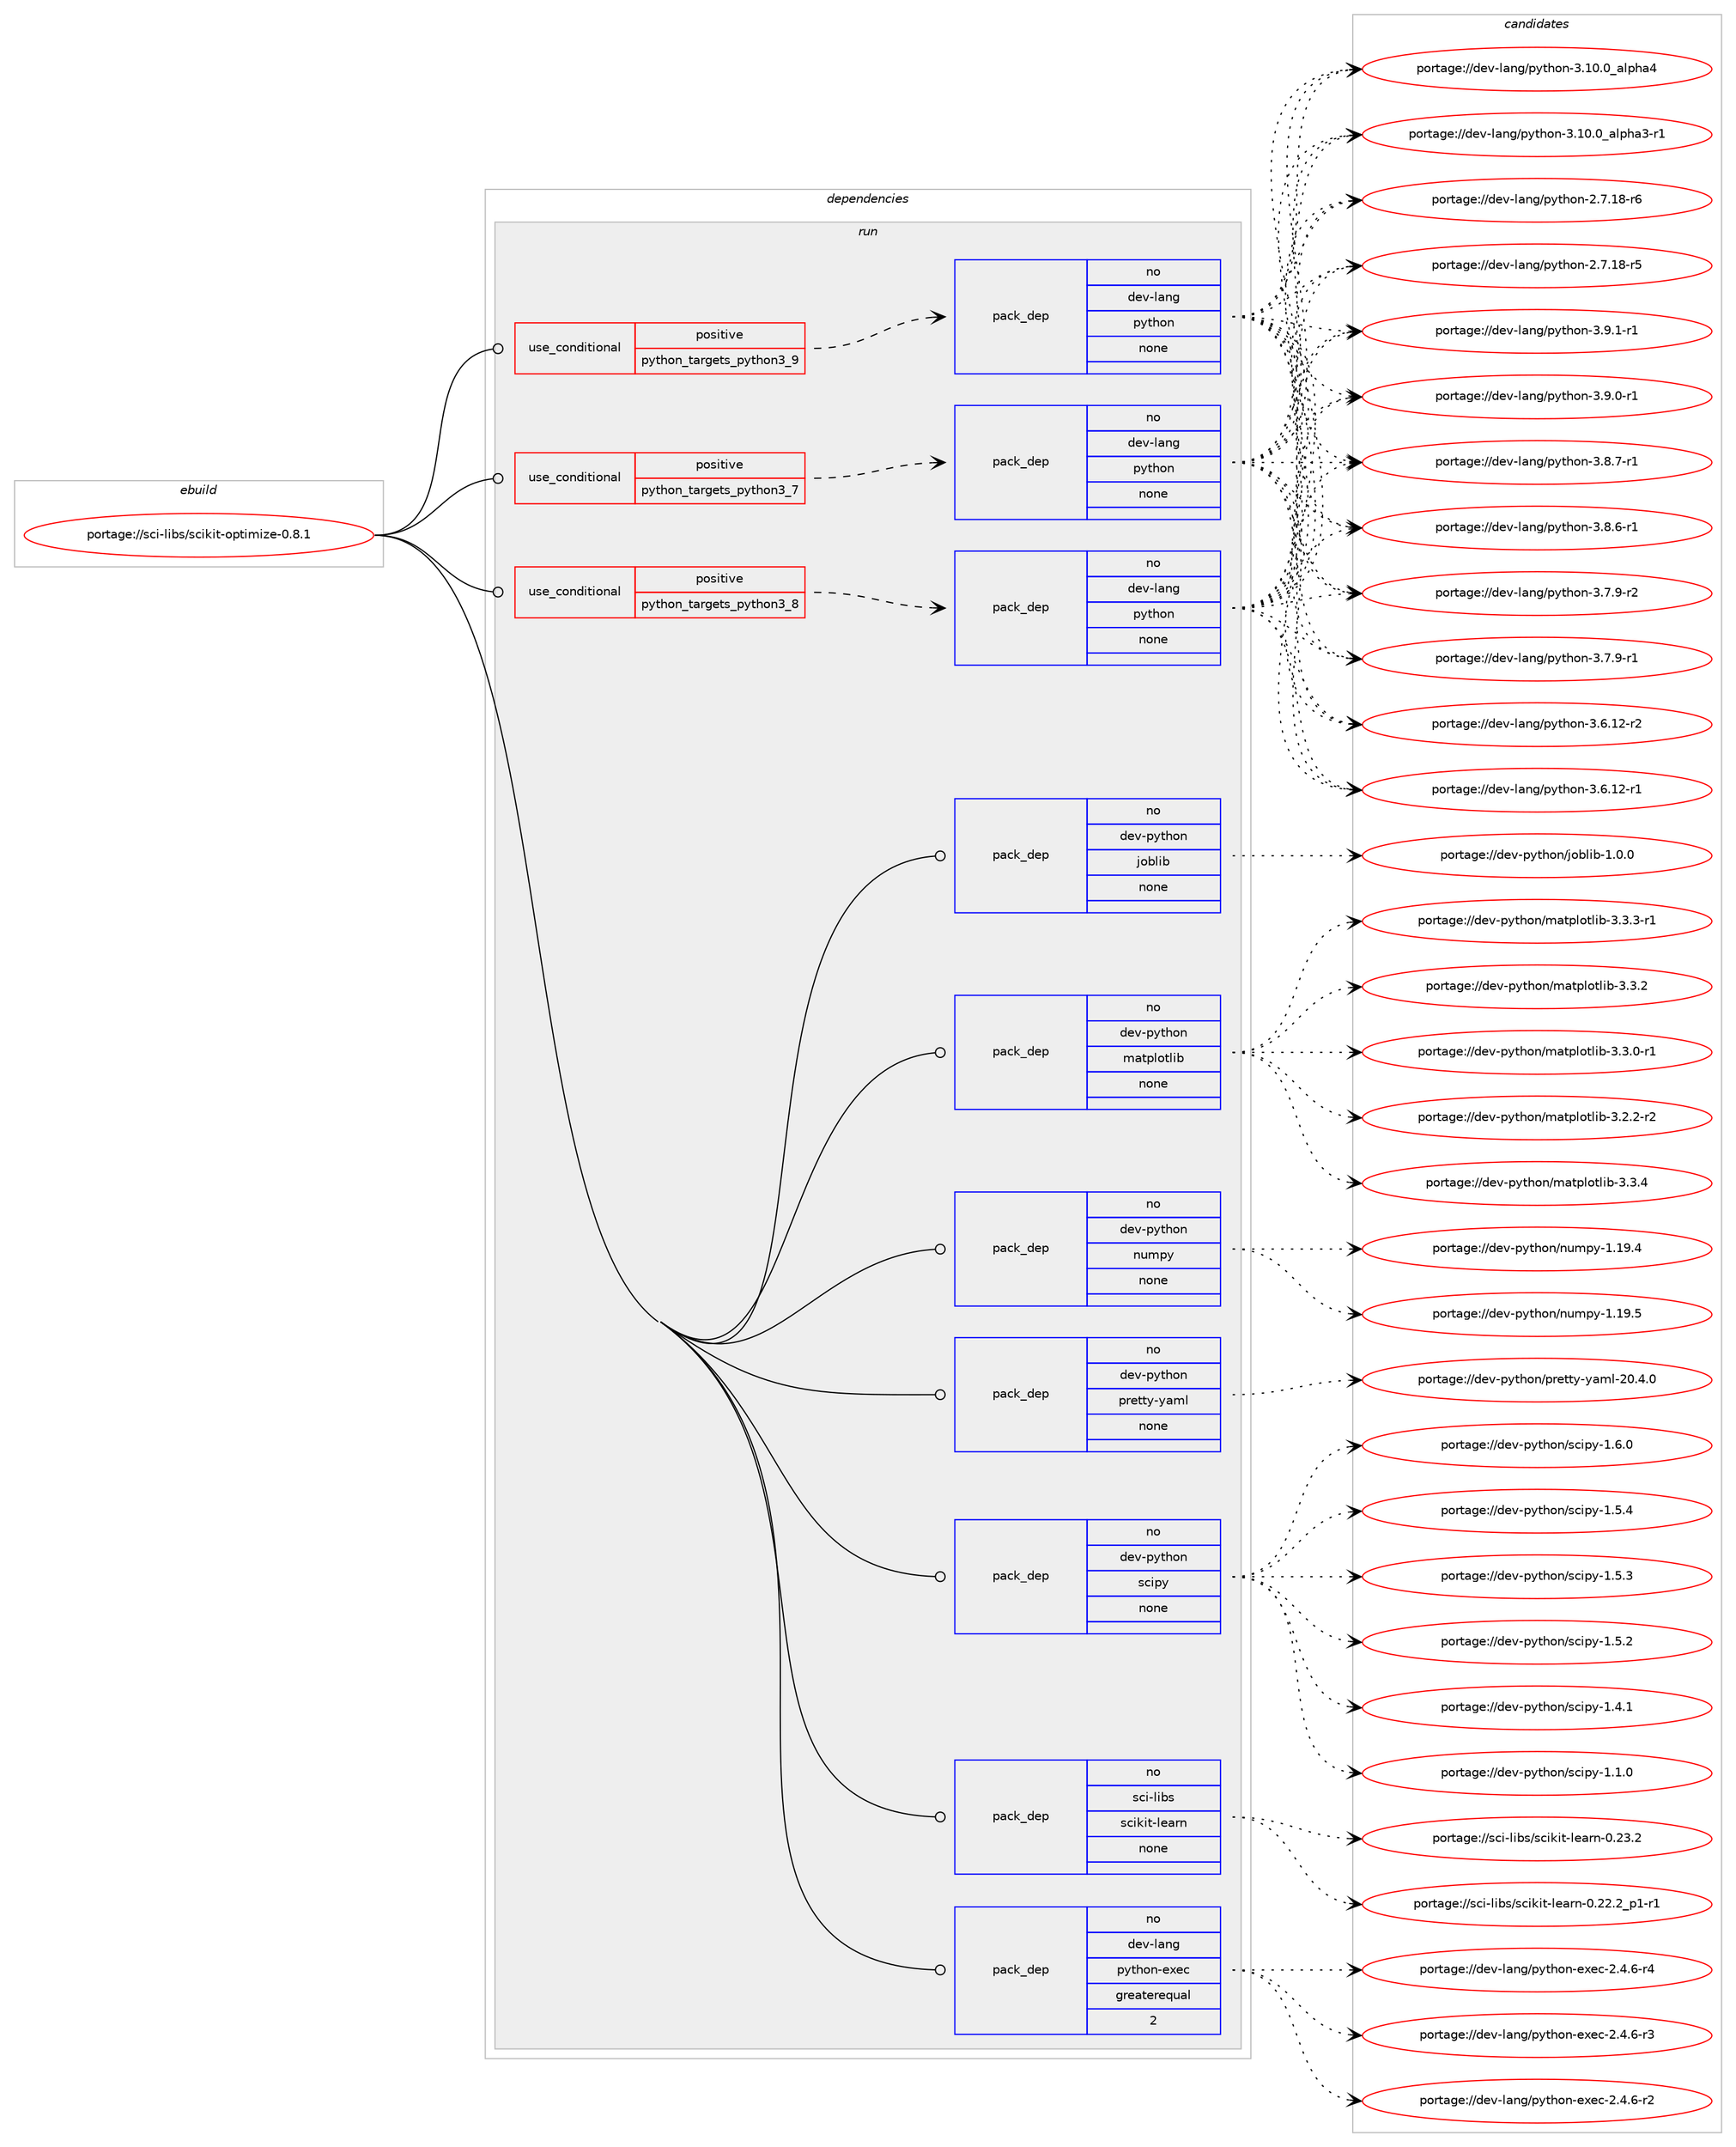 digraph prolog {

# *************
# Graph options
# *************

newrank=true;
concentrate=true;
compound=true;
graph [rankdir=LR,fontname=Helvetica,fontsize=10,ranksep=1.5];#, ranksep=2.5, nodesep=0.2];
edge  [arrowhead=vee];
node  [fontname=Helvetica,fontsize=10];

# **********
# The ebuild
# **********

subgraph cluster_leftcol {
color=gray;
rank=same;
label=<<i>ebuild</i>>;
id [label="portage://sci-libs/scikit-optimize-0.8.1", color=red, width=4, href="../sci-libs/scikit-optimize-0.8.1.svg"];
}

# ****************
# The dependencies
# ****************

subgraph cluster_midcol {
color=gray;
label=<<i>dependencies</i>>;
subgraph cluster_compile {
fillcolor="#eeeeee";
style=filled;
label=<<i>compile</i>>;
}
subgraph cluster_compileandrun {
fillcolor="#eeeeee";
style=filled;
label=<<i>compile and run</i>>;
}
subgraph cluster_run {
fillcolor="#eeeeee";
style=filled;
label=<<i>run</i>>;
subgraph cond5045 {
dependency16576 [label=<<TABLE BORDER="0" CELLBORDER="1" CELLSPACING="0" CELLPADDING="4"><TR><TD ROWSPAN="3" CELLPADDING="10">use_conditional</TD></TR><TR><TD>positive</TD></TR><TR><TD>python_targets_python3_7</TD></TR></TABLE>>, shape=none, color=red];
subgraph pack11398 {
dependency16577 [label=<<TABLE BORDER="0" CELLBORDER="1" CELLSPACING="0" CELLPADDING="4" WIDTH="220"><TR><TD ROWSPAN="6" CELLPADDING="30">pack_dep</TD></TR><TR><TD WIDTH="110">no</TD></TR><TR><TD>dev-lang</TD></TR><TR><TD>python</TD></TR><TR><TD>none</TD></TR><TR><TD></TD></TR></TABLE>>, shape=none, color=blue];
}
dependency16576:e -> dependency16577:w [weight=20,style="dashed",arrowhead="vee"];
}
id:e -> dependency16576:w [weight=20,style="solid",arrowhead="odot"];
subgraph cond5046 {
dependency16578 [label=<<TABLE BORDER="0" CELLBORDER="1" CELLSPACING="0" CELLPADDING="4"><TR><TD ROWSPAN="3" CELLPADDING="10">use_conditional</TD></TR><TR><TD>positive</TD></TR><TR><TD>python_targets_python3_8</TD></TR></TABLE>>, shape=none, color=red];
subgraph pack11399 {
dependency16579 [label=<<TABLE BORDER="0" CELLBORDER="1" CELLSPACING="0" CELLPADDING="4" WIDTH="220"><TR><TD ROWSPAN="6" CELLPADDING="30">pack_dep</TD></TR><TR><TD WIDTH="110">no</TD></TR><TR><TD>dev-lang</TD></TR><TR><TD>python</TD></TR><TR><TD>none</TD></TR><TR><TD></TD></TR></TABLE>>, shape=none, color=blue];
}
dependency16578:e -> dependency16579:w [weight=20,style="dashed",arrowhead="vee"];
}
id:e -> dependency16578:w [weight=20,style="solid",arrowhead="odot"];
subgraph cond5047 {
dependency16580 [label=<<TABLE BORDER="0" CELLBORDER="1" CELLSPACING="0" CELLPADDING="4"><TR><TD ROWSPAN="3" CELLPADDING="10">use_conditional</TD></TR><TR><TD>positive</TD></TR><TR><TD>python_targets_python3_9</TD></TR></TABLE>>, shape=none, color=red];
subgraph pack11400 {
dependency16581 [label=<<TABLE BORDER="0" CELLBORDER="1" CELLSPACING="0" CELLPADDING="4" WIDTH="220"><TR><TD ROWSPAN="6" CELLPADDING="30">pack_dep</TD></TR><TR><TD WIDTH="110">no</TD></TR><TR><TD>dev-lang</TD></TR><TR><TD>python</TD></TR><TR><TD>none</TD></TR><TR><TD></TD></TR></TABLE>>, shape=none, color=blue];
}
dependency16580:e -> dependency16581:w [weight=20,style="dashed",arrowhead="vee"];
}
id:e -> dependency16580:w [weight=20,style="solid",arrowhead="odot"];
subgraph pack11401 {
dependency16582 [label=<<TABLE BORDER="0" CELLBORDER="1" CELLSPACING="0" CELLPADDING="4" WIDTH="220"><TR><TD ROWSPAN="6" CELLPADDING="30">pack_dep</TD></TR><TR><TD WIDTH="110">no</TD></TR><TR><TD>dev-lang</TD></TR><TR><TD>python-exec</TD></TR><TR><TD>greaterequal</TD></TR><TR><TD>2</TD></TR></TABLE>>, shape=none, color=blue];
}
id:e -> dependency16582:w [weight=20,style="solid",arrowhead="odot"];
subgraph pack11402 {
dependency16583 [label=<<TABLE BORDER="0" CELLBORDER="1" CELLSPACING="0" CELLPADDING="4" WIDTH="220"><TR><TD ROWSPAN="6" CELLPADDING="30">pack_dep</TD></TR><TR><TD WIDTH="110">no</TD></TR><TR><TD>dev-python</TD></TR><TR><TD>joblib</TD></TR><TR><TD>none</TD></TR><TR><TD></TD></TR></TABLE>>, shape=none, color=blue];
}
id:e -> dependency16583:w [weight=20,style="solid",arrowhead="odot"];
subgraph pack11403 {
dependency16584 [label=<<TABLE BORDER="0" CELLBORDER="1" CELLSPACING="0" CELLPADDING="4" WIDTH="220"><TR><TD ROWSPAN="6" CELLPADDING="30">pack_dep</TD></TR><TR><TD WIDTH="110">no</TD></TR><TR><TD>dev-python</TD></TR><TR><TD>matplotlib</TD></TR><TR><TD>none</TD></TR><TR><TD></TD></TR></TABLE>>, shape=none, color=blue];
}
id:e -> dependency16584:w [weight=20,style="solid",arrowhead="odot"];
subgraph pack11404 {
dependency16585 [label=<<TABLE BORDER="0" CELLBORDER="1" CELLSPACING="0" CELLPADDING="4" WIDTH="220"><TR><TD ROWSPAN="6" CELLPADDING="30">pack_dep</TD></TR><TR><TD WIDTH="110">no</TD></TR><TR><TD>dev-python</TD></TR><TR><TD>numpy</TD></TR><TR><TD>none</TD></TR><TR><TD></TD></TR></TABLE>>, shape=none, color=blue];
}
id:e -> dependency16585:w [weight=20,style="solid",arrowhead="odot"];
subgraph pack11405 {
dependency16586 [label=<<TABLE BORDER="0" CELLBORDER="1" CELLSPACING="0" CELLPADDING="4" WIDTH="220"><TR><TD ROWSPAN="6" CELLPADDING="30">pack_dep</TD></TR><TR><TD WIDTH="110">no</TD></TR><TR><TD>dev-python</TD></TR><TR><TD>pretty-yaml</TD></TR><TR><TD>none</TD></TR><TR><TD></TD></TR></TABLE>>, shape=none, color=blue];
}
id:e -> dependency16586:w [weight=20,style="solid",arrowhead="odot"];
subgraph pack11406 {
dependency16587 [label=<<TABLE BORDER="0" CELLBORDER="1" CELLSPACING="0" CELLPADDING="4" WIDTH="220"><TR><TD ROWSPAN="6" CELLPADDING="30">pack_dep</TD></TR><TR><TD WIDTH="110">no</TD></TR><TR><TD>dev-python</TD></TR><TR><TD>scipy</TD></TR><TR><TD>none</TD></TR><TR><TD></TD></TR></TABLE>>, shape=none, color=blue];
}
id:e -> dependency16587:w [weight=20,style="solid",arrowhead="odot"];
subgraph pack11407 {
dependency16588 [label=<<TABLE BORDER="0" CELLBORDER="1" CELLSPACING="0" CELLPADDING="4" WIDTH="220"><TR><TD ROWSPAN="6" CELLPADDING="30">pack_dep</TD></TR><TR><TD WIDTH="110">no</TD></TR><TR><TD>sci-libs</TD></TR><TR><TD>scikit-learn</TD></TR><TR><TD>none</TD></TR><TR><TD></TD></TR></TABLE>>, shape=none, color=blue];
}
id:e -> dependency16588:w [weight=20,style="solid",arrowhead="odot"];
}
}

# **************
# The candidates
# **************

subgraph cluster_choices {
rank=same;
color=gray;
label=<<i>candidates</i>>;

subgraph choice11398 {
color=black;
nodesep=1;
choice1001011184510897110103471121211161041111104551465746494511449 [label="portage://dev-lang/python-3.9.1-r1", color=red, width=4,href="../dev-lang/python-3.9.1-r1.svg"];
choice1001011184510897110103471121211161041111104551465746484511449 [label="portage://dev-lang/python-3.9.0-r1", color=red, width=4,href="../dev-lang/python-3.9.0-r1.svg"];
choice1001011184510897110103471121211161041111104551465646554511449 [label="portage://dev-lang/python-3.8.7-r1", color=red, width=4,href="../dev-lang/python-3.8.7-r1.svg"];
choice1001011184510897110103471121211161041111104551465646544511449 [label="portage://dev-lang/python-3.8.6-r1", color=red, width=4,href="../dev-lang/python-3.8.6-r1.svg"];
choice1001011184510897110103471121211161041111104551465546574511450 [label="portage://dev-lang/python-3.7.9-r2", color=red, width=4,href="../dev-lang/python-3.7.9-r2.svg"];
choice1001011184510897110103471121211161041111104551465546574511449 [label="portage://dev-lang/python-3.7.9-r1", color=red, width=4,href="../dev-lang/python-3.7.9-r1.svg"];
choice100101118451089711010347112121116104111110455146544649504511450 [label="portage://dev-lang/python-3.6.12-r2", color=red, width=4,href="../dev-lang/python-3.6.12-r2.svg"];
choice100101118451089711010347112121116104111110455146544649504511449 [label="portage://dev-lang/python-3.6.12-r1", color=red, width=4,href="../dev-lang/python-3.6.12-r1.svg"];
choice1001011184510897110103471121211161041111104551464948464895971081121049752 [label="portage://dev-lang/python-3.10.0_alpha4", color=red, width=4,href="../dev-lang/python-3.10.0_alpha4.svg"];
choice10010111845108971101034711212111610411111045514649484648959710811210497514511449 [label="portage://dev-lang/python-3.10.0_alpha3-r1", color=red, width=4,href="../dev-lang/python-3.10.0_alpha3-r1.svg"];
choice100101118451089711010347112121116104111110455046554649564511454 [label="portage://dev-lang/python-2.7.18-r6", color=red, width=4,href="../dev-lang/python-2.7.18-r6.svg"];
choice100101118451089711010347112121116104111110455046554649564511453 [label="portage://dev-lang/python-2.7.18-r5", color=red, width=4,href="../dev-lang/python-2.7.18-r5.svg"];
dependency16577:e -> choice1001011184510897110103471121211161041111104551465746494511449:w [style=dotted,weight="100"];
dependency16577:e -> choice1001011184510897110103471121211161041111104551465746484511449:w [style=dotted,weight="100"];
dependency16577:e -> choice1001011184510897110103471121211161041111104551465646554511449:w [style=dotted,weight="100"];
dependency16577:e -> choice1001011184510897110103471121211161041111104551465646544511449:w [style=dotted,weight="100"];
dependency16577:e -> choice1001011184510897110103471121211161041111104551465546574511450:w [style=dotted,weight="100"];
dependency16577:e -> choice1001011184510897110103471121211161041111104551465546574511449:w [style=dotted,weight="100"];
dependency16577:e -> choice100101118451089711010347112121116104111110455146544649504511450:w [style=dotted,weight="100"];
dependency16577:e -> choice100101118451089711010347112121116104111110455146544649504511449:w [style=dotted,weight="100"];
dependency16577:e -> choice1001011184510897110103471121211161041111104551464948464895971081121049752:w [style=dotted,weight="100"];
dependency16577:e -> choice10010111845108971101034711212111610411111045514649484648959710811210497514511449:w [style=dotted,weight="100"];
dependency16577:e -> choice100101118451089711010347112121116104111110455046554649564511454:w [style=dotted,weight="100"];
dependency16577:e -> choice100101118451089711010347112121116104111110455046554649564511453:w [style=dotted,weight="100"];
}
subgraph choice11399 {
color=black;
nodesep=1;
choice1001011184510897110103471121211161041111104551465746494511449 [label="portage://dev-lang/python-3.9.1-r1", color=red, width=4,href="../dev-lang/python-3.9.1-r1.svg"];
choice1001011184510897110103471121211161041111104551465746484511449 [label="portage://dev-lang/python-3.9.0-r1", color=red, width=4,href="../dev-lang/python-3.9.0-r1.svg"];
choice1001011184510897110103471121211161041111104551465646554511449 [label="portage://dev-lang/python-3.8.7-r1", color=red, width=4,href="../dev-lang/python-3.8.7-r1.svg"];
choice1001011184510897110103471121211161041111104551465646544511449 [label="portage://dev-lang/python-3.8.6-r1", color=red, width=4,href="../dev-lang/python-3.8.6-r1.svg"];
choice1001011184510897110103471121211161041111104551465546574511450 [label="portage://dev-lang/python-3.7.9-r2", color=red, width=4,href="../dev-lang/python-3.7.9-r2.svg"];
choice1001011184510897110103471121211161041111104551465546574511449 [label="portage://dev-lang/python-3.7.9-r1", color=red, width=4,href="../dev-lang/python-3.7.9-r1.svg"];
choice100101118451089711010347112121116104111110455146544649504511450 [label="portage://dev-lang/python-3.6.12-r2", color=red, width=4,href="../dev-lang/python-3.6.12-r2.svg"];
choice100101118451089711010347112121116104111110455146544649504511449 [label="portage://dev-lang/python-3.6.12-r1", color=red, width=4,href="../dev-lang/python-3.6.12-r1.svg"];
choice1001011184510897110103471121211161041111104551464948464895971081121049752 [label="portage://dev-lang/python-3.10.0_alpha4", color=red, width=4,href="../dev-lang/python-3.10.0_alpha4.svg"];
choice10010111845108971101034711212111610411111045514649484648959710811210497514511449 [label="portage://dev-lang/python-3.10.0_alpha3-r1", color=red, width=4,href="../dev-lang/python-3.10.0_alpha3-r1.svg"];
choice100101118451089711010347112121116104111110455046554649564511454 [label="portage://dev-lang/python-2.7.18-r6", color=red, width=4,href="../dev-lang/python-2.7.18-r6.svg"];
choice100101118451089711010347112121116104111110455046554649564511453 [label="portage://dev-lang/python-2.7.18-r5", color=red, width=4,href="../dev-lang/python-2.7.18-r5.svg"];
dependency16579:e -> choice1001011184510897110103471121211161041111104551465746494511449:w [style=dotted,weight="100"];
dependency16579:e -> choice1001011184510897110103471121211161041111104551465746484511449:w [style=dotted,weight="100"];
dependency16579:e -> choice1001011184510897110103471121211161041111104551465646554511449:w [style=dotted,weight="100"];
dependency16579:e -> choice1001011184510897110103471121211161041111104551465646544511449:w [style=dotted,weight="100"];
dependency16579:e -> choice1001011184510897110103471121211161041111104551465546574511450:w [style=dotted,weight="100"];
dependency16579:e -> choice1001011184510897110103471121211161041111104551465546574511449:w [style=dotted,weight="100"];
dependency16579:e -> choice100101118451089711010347112121116104111110455146544649504511450:w [style=dotted,weight="100"];
dependency16579:e -> choice100101118451089711010347112121116104111110455146544649504511449:w [style=dotted,weight="100"];
dependency16579:e -> choice1001011184510897110103471121211161041111104551464948464895971081121049752:w [style=dotted,weight="100"];
dependency16579:e -> choice10010111845108971101034711212111610411111045514649484648959710811210497514511449:w [style=dotted,weight="100"];
dependency16579:e -> choice100101118451089711010347112121116104111110455046554649564511454:w [style=dotted,weight="100"];
dependency16579:e -> choice100101118451089711010347112121116104111110455046554649564511453:w [style=dotted,weight="100"];
}
subgraph choice11400 {
color=black;
nodesep=1;
choice1001011184510897110103471121211161041111104551465746494511449 [label="portage://dev-lang/python-3.9.1-r1", color=red, width=4,href="../dev-lang/python-3.9.1-r1.svg"];
choice1001011184510897110103471121211161041111104551465746484511449 [label="portage://dev-lang/python-3.9.0-r1", color=red, width=4,href="../dev-lang/python-3.9.0-r1.svg"];
choice1001011184510897110103471121211161041111104551465646554511449 [label="portage://dev-lang/python-3.8.7-r1", color=red, width=4,href="../dev-lang/python-3.8.7-r1.svg"];
choice1001011184510897110103471121211161041111104551465646544511449 [label="portage://dev-lang/python-3.8.6-r1", color=red, width=4,href="../dev-lang/python-3.8.6-r1.svg"];
choice1001011184510897110103471121211161041111104551465546574511450 [label="portage://dev-lang/python-3.7.9-r2", color=red, width=4,href="../dev-lang/python-3.7.9-r2.svg"];
choice1001011184510897110103471121211161041111104551465546574511449 [label="portage://dev-lang/python-3.7.9-r1", color=red, width=4,href="../dev-lang/python-3.7.9-r1.svg"];
choice100101118451089711010347112121116104111110455146544649504511450 [label="portage://dev-lang/python-3.6.12-r2", color=red, width=4,href="../dev-lang/python-3.6.12-r2.svg"];
choice100101118451089711010347112121116104111110455146544649504511449 [label="portage://dev-lang/python-3.6.12-r1", color=red, width=4,href="../dev-lang/python-3.6.12-r1.svg"];
choice1001011184510897110103471121211161041111104551464948464895971081121049752 [label="portage://dev-lang/python-3.10.0_alpha4", color=red, width=4,href="../dev-lang/python-3.10.0_alpha4.svg"];
choice10010111845108971101034711212111610411111045514649484648959710811210497514511449 [label="portage://dev-lang/python-3.10.0_alpha3-r1", color=red, width=4,href="../dev-lang/python-3.10.0_alpha3-r1.svg"];
choice100101118451089711010347112121116104111110455046554649564511454 [label="portage://dev-lang/python-2.7.18-r6", color=red, width=4,href="../dev-lang/python-2.7.18-r6.svg"];
choice100101118451089711010347112121116104111110455046554649564511453 [label="portage://dev-lang/python-2.7.18-r5", color=red, width=4,href="../dev-lang/python-2.7.18-r5.svg"];
dependency16581:e -> choice1001011184510897110103471121211161041111104551465746494511449:w [style=dotted,weight="100"];
dependency16581:e -> choice1001011184510897110103471121211161041111104551465746484511449:w [style=dotted,weight="100"];
dependency16581:e -> choice1001011184510897110103471121211161041111104551465646554511449:w [style=dotted,weight="100"];
dependency16581:e -> choice1001011184510897110103471121211161041111104551465646544511449:w [style=dotted,weight="100"];
dependency16581:e -> choice1001011184510897110103471121211161041111104551465546574511450:w [style=dotted,weight="100"];
dependency16581:e -> choice1001011184510897110103471121211161041111104551465546574511449:w [style=dotted,weight="100"];
dependency16581:e -> choice100101118451089711010347112121116104111110455146544649504511450:w [style=dotted,weight="100"];
dependency16581:e -> choice100101118451089711010347112121116104111110455146544649504511449:w [style=dotted,weight="100"];
dependency16581:e -> choice1001011184510897110103471121211161041111104551464948464895971081121049752:w [style=dotted,weight="100"];
dependency16581:e -> choice10010111845108971101034711212111610411111045514649484648959710811210497514511449:w [style=dotted,weight="100"];
dependency16581:e -> choice100101118451089711010347112121116104111110455046554649564511454:w [style=dotted,weight="100"];
dependency16581:e -> choice100101118451089711010347112121116104111110455046554649564511453:w [style=dotted,weight="100"];
}
subgraph choice11401 {
color=black;
nodesep=1;
choice10010111845108971101034711212111610411111045101120101994550465246544511452 [label="portage://dev-lang/python-exec-2.4.6-r4", color=red, width=4,href="../dev-lang/python-exec-2.4.6-r4.svg"];
choice10010111845108971101034711212111610411111045101120101994550465246544511451 [label="portage://dev-lang/python-exec-2.4.6-r3", color=red, width=4,href="../dev-lang/python-exec-2.4.6-r3.svg"];
choice10010111845108971101034711212111610411111045101120101994550465246544511450 [label="portage://dev-lang/python-exec-2.4.6-r2", color=red, width=4,href="../dev-lang/python-exec-2.4.6-r2.svg"];
dependency16582:e -> choice10010111845108971101034711212111610411111045101120101994550465246544511452:w [style=dotted,weight="100"];
dependency16582:e -> choice10010111845108971101034711212111610411111045101120101994550465246544511451:w [style=dotted,weight="100"];
dependency16582:e -> choice10010111845108971101034711212111610411111045101120101994550465246544511450:w [style=dotted,weight="100"];
}
subgraph choice11402 {
color=black;
nodesep=1;
choice10010111845112121116104111110471061119810810598454946484648 [label="portage://dev-python/joblib-1.0.0", color=red, width=4,href="../dev-python/joblib-1.0.0.svg"];
dependency16583:e -> choice10010111845112121116104111110471061119810810598454946484648:w [style=dotted,weight="100"];
}
subgraph choice11403 {
color=black;
nodesep=1;
choice10010111845112121116104111110471099711611210811111610810598455146514652 [label="portage://dev-python/matplotlib-3.3.4", color=red, width=4,href="../dev-python/matplotlib-3.3.4.svg"];
choice100101118451121211161041111104710997116112108111116108105984551465146514511449 [label="portage://dev-python/matplotlib-3.3.3-r1", color=red, width=4,href="../dev-python/matplotlib-3.3.3-r1.svg"];
choice10010111845112121116104111110471099711611210811111610810598455146514650 [label="portage://dev-python/matplotlib-3.3.2", color=red, width=4,href="../dev-python/matplotlib-3.3.2.svg"];
choice100101118451121211161041111104710997116112108111116108105984551465146484511449 [label="portage://dev-python/matplotlib-3.3.0-r1", color=red, width=4,href="../dev-python/matplotlib-3.3.0-r1.svg"];
choice100101118451121211161041111104710997116112108111116108105984551465046504511450 [label="portage://dev-python/matplotlib-3.2.2-r2", color=red, width=4,href="../dev-python/matplotlib-3.2.2-r2.svg"];
dependency16584:e -> choice10010111845112121116104111110471099711611210811111610810598455146514652:w [style=dotted,weight="100"];
dependency16584:e -> choice100101118451121211161041111104710997116112108111116108105984551465146514511449:w [style=dotted,weight="100"];
dependency16584:e -> choice10010111845112121116104111110471099711611210811111610810598455146514650:w [style=dotted,weight="100"];
dependency16584:e -> choice100101118451121211161041111104710997116112108111116108105984551465146484511449:w [style=dotted,weight="100"];
dependency16584:e -> choice100101118451121211161041111104710997116112108111116108105984551465046504511450:w [style=dotted,weight="100"];
}
subgraph choice11404 {
color=black;
nodesep=1;
choice100101118451121211161041111104711011710911212145494649574653 [label="portage://dev-python/numpy-1.19.5", color=red, width=4,href="../dev-python/numpy-1.19.5.svg"];
choice100101118451121211161041111104711011710911212145494649574652 [label="portage://dev-python/numpy-1.19.4", color=red, width=4,href="../dev-python/numpy-1.19.4.svg"];
dependency16585:e -> choice100101118451121211161041111104711011710911212145494649574653:w [style=dotted,weight="100"];
dependency16585:e -> choice100101118451121211161041111104711011710911212145494649574652:w [style=dotted,weight="100"];
}
subgraph choice11405 {
color=black;
nodesep=1;
choice1001011184511212111610411111047112114101116116121451219710910845504846524648 [label="portage://dev-python/pretty-yaml-20.4.0", color=red, width=4,href="../dev-python/pretty-yaml-20.4.0.svg"];
dependency16586:e -> choice1001011184511212111610411111047112114101116116121451219710910845504846524648:w [style=dotted,weight="100"];
}
subgraph choice11406 {
color=black;
nodesep=1;
choice100101118451121211161041111104711599105112121454946544648 [label="portage://dev-python/scipy-1.6.0", color=red, width=4,href="../dev-python/scipy-1.6.0.svg"];
choice100101118451121211161041111104711599105112121454946534652 [label="portage://dev-python/scipy-1.5.4", color=red, width=4,href="../dev-python/scipy-1.5.4.svg"];
choice100101118451121211161041111104711599105112121454946534651 [label="portage://dev-python/scipy-1.5.3", color=red, width=4,href="../dev-python/scipy-1.5.3.svg"];
choice100101118451121211161041111104711599105112121454946534650 [label="portage://dev-python/scipy-1.5.2", color=red, width=4,href="../dev-python/scipy-1.5.2.svg"];
choice100101118451121211161041111104711599105112121454946524649 [label="portage://dev-python/scipy-1.4.1", color=red, width=4,href="../dev-python/scipy-1.4.1.svg"];
choice100101118451121211161041111104711599105112121454946494648 [label="portage://dev-python/scipy-1.1.0", color=red, width=4,href="../dev-python/scipy-1.1.0.svg"];
dependency16587:e -> choice100101118451121211161041111104711599105112121454946544648:w [style=dotted,weight="100"];
dependency16587:e -> choice100101118451121211161041111104711599105112121454946534652:w [style=dotted,weight="100"];
dependency16587:e -> choice100101118451121211161041111104711599105112121454946534651:w [style=dotted,weight="100"];
dependency16587:e -> choice100101118451121211161041111104711599105112121454946534650:w [style=dotted,weight="100"];
dependency16587:e -> choice100101118451121211161041111104711599105112121454946524649:w [style=dotted,weight="100"];
dependency16587:e -> choice100101118451121211161041111104711599105112121454946494648:w [style=dotted,weight="100"];
}
subgraph choice11407 {
color=black;
nodesep=1;
choice1159910545108105981154711599105107105116451081019711411045484650514650 [label="portage://sci-libs/scikit-learn-0.23.2", color=red, width=4,href="../sci-libs/scikit-learn-0.23.2.svg"];
choice115991054510810598115471159910510710511645108101971141104548465050465095112494511449 [label="portage://sci-libs/scikit-learn-0.22.2_p1-r1", color=red, width=4,href="../sci-libs/scikit-learn-0.22.2_p1-r1.svg"];
dependency16588:e -> choice1159910545108105981154711599105107105116451081019711411045484650514650:w [style=dotted,weight="100"];
dependency16588:e -> choice115991054510810598115471159910510710511645108101971141104548465050465095112494511449:w [style=dotted,weight="100"];
}
}

}
